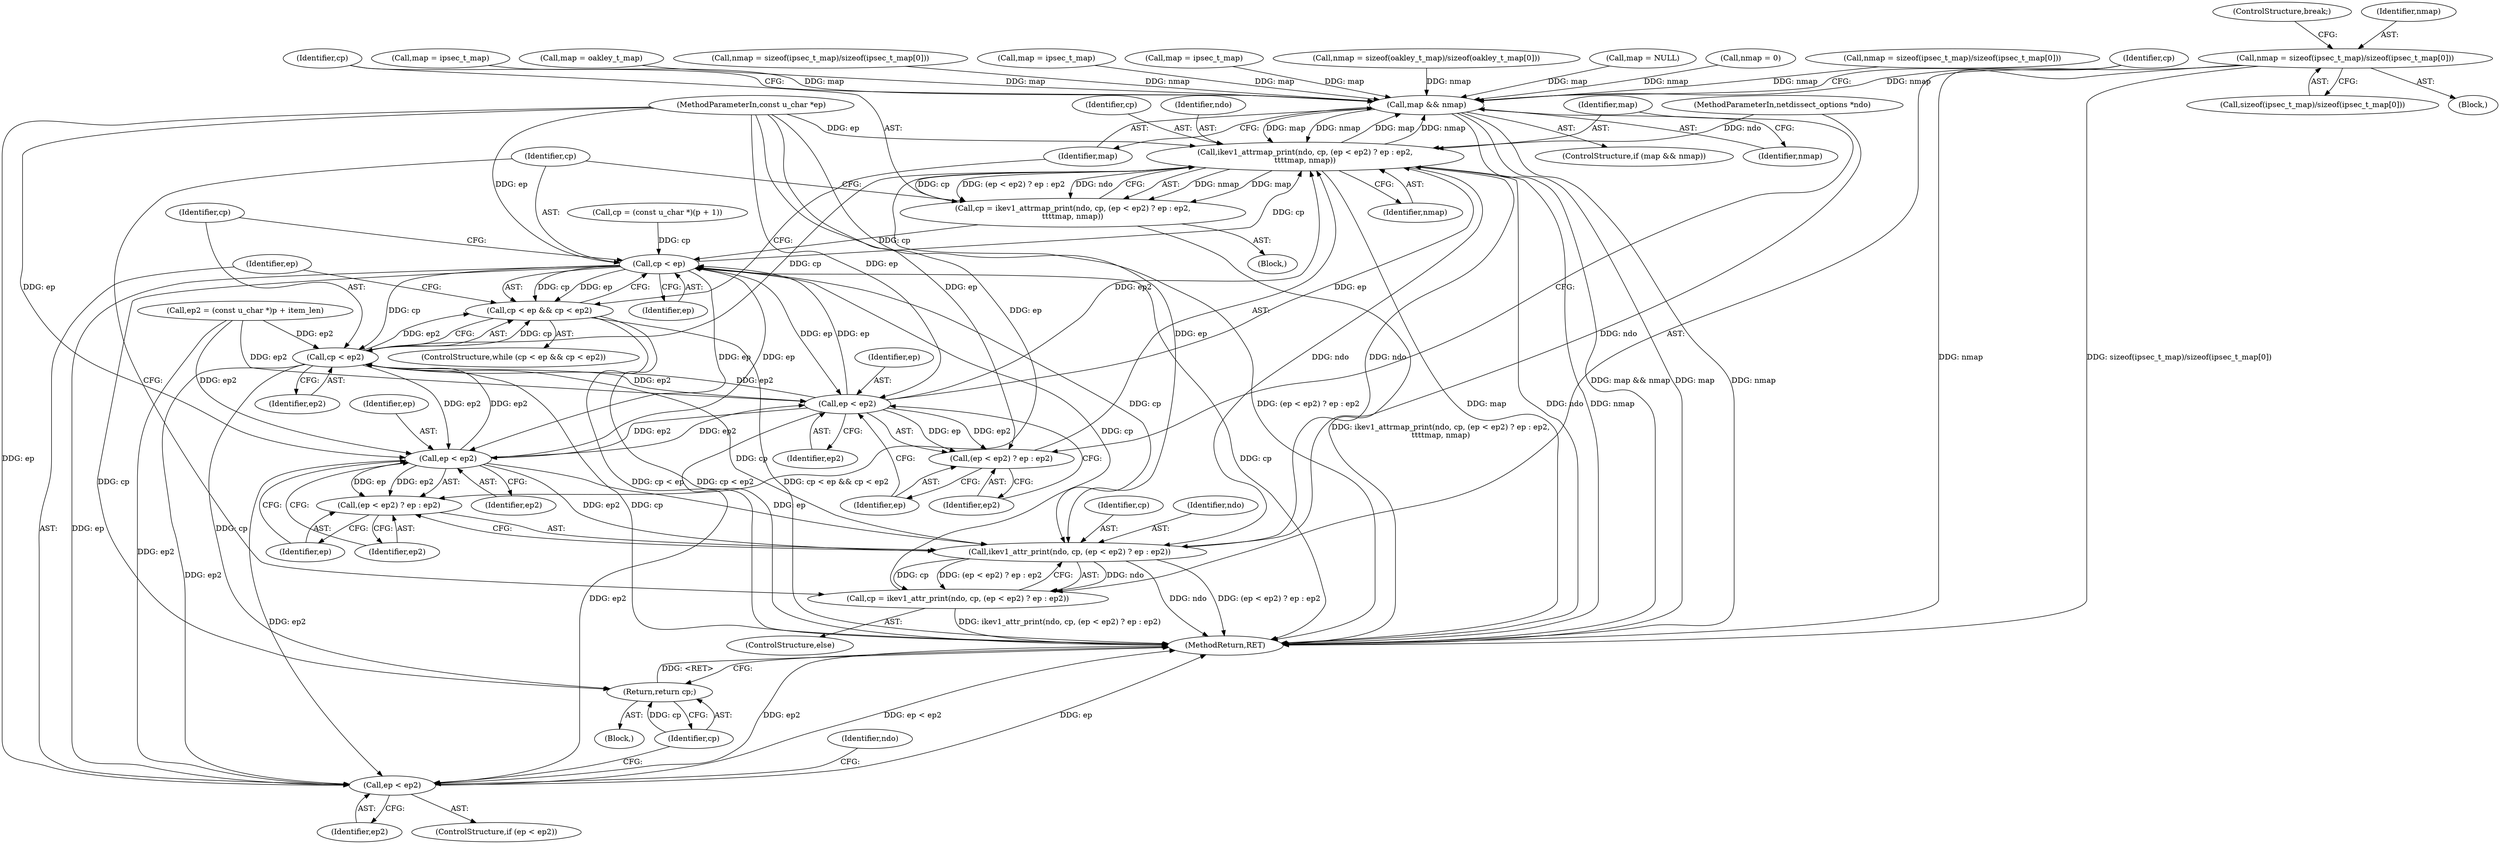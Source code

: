 digraph "1_tcpdump_e0a5a02b0fc1900a69d6c37ed0aab36fb8494e6d_2@API" {
"1000216" [label="(Call,nmap = sizeof(ipsec_t_map)/sizeof(ipsec_t_map[0]))"];
"1000286" [label="(Call,map && nmap)"];
"1000292" [label="(Call,ikev1_attrmap_print(ndo, cp, (ep < ep2) ? ep : ep2,\n\t\t\t\tmap, nmap))"];
"1000290" [label="(Call,cp = ikev1_attrmap_print(ndo, cp, (ep < ep2) ? ep : ep2,\n\t\t\t\tmap, nmap))"];
"1000278" [label="(Call,cp < ep)"];
"1000277" [label="(Call,cp < ep && cp < ep2)"];
"1000281" [label="(Call,cp < ep2)"];
"1000296" [label="(Call,ep < ep2)"];
"1000295" [label="(Call,(ep < ep2) ? ep : ep2)"];
"1000310" [label="(Call,ep < ep2)"];
"1000306" [label="(Call,ikev1_attr_print(ndo, cp, (ep < ep2) ? ep : ep2))"];
"1000304" [label="(Call,cp = ikev1_attr_print(ndo, cp, (ep < ep2) ? ep : ep2))"];
"1000309" [label="(Call,(ep < ep2) ? ep : ep2)"];
"1000316" [label="(Call,ep < ep2)"];
"1000323" [label="(Return,return cp;)"];
"1000306" [label="(Call,ikev1_attr_print(ndo, cp, (ep < ep2) ? ep : ep2))"];
"1000283" [label="(Identifier,ep2)"];
"1000301" [label="(Identifier,map)"];
"1000195" [label="(Call,nmap = sizeof(ipsec_t_map)/sizeof(ipsec_t_map[0]))"];
"1000318" [label="(Identifier,ep2)"];
"1000153" [label="(Call,nmap = sizeof(oakley_t_map)/sizeof(oakley_t_map[0]))"];
"1000110" [label="(Block,)"];
"1000230" [label="(Call,map = NULL)"];
"1000277" [label="(Call,cp < ep && cp < ep2)"];
"1000313" [label="(Identifier,ep)"];
"1000216" [label="(Call,nmap = sizeof(ipsec_t_map)/sizeof(ipsec_t_map[0]))"];
"1000225" [label="(ControlStructure,break;)"];
"1000233" [label="(Call,nmap = 0)"];
"1000294" [label="(Identifier,cp)"];
"1000282" [label="(Identifier,cp)"];
"1000276" [label="(ControlStructure,while (cp < ep && cp < ep2))"];
"1000281" [label="(Call,cp < ep2)"];
"1000305" [label="(Identifier,cp)"];
"1000290" [label="(Call,cp = ikev1_attrmap_print(ndo, cp, (ep < ep2) ? ep : ep2,\n\t\t\t\tmap, nmap))"];
"1000296" [label="(Call,ep < ep2)"];
"1000317" [label="(Identifier,ep)"];
"1000292" [label="(Call,ikev1_attrmap_print(ndo, cp, (ep < ep2) ? ep : ep2,\n\t\t\t\tmap, nmap))"];
"1000335" [label="(MethodReturn,RET)"];
"1000218" [label="(Call,sizeof(ipsec_t_map)/sizeof(ipsec_t_map[0]))"];
"1000291" [label="(Identifier,cp)"];
"1000105" [label="(MethodParameterIn,const u_char *ep)"];
"1000299" [label="(Identifier,ep)"];
"1000279" [label="(Identifier,cp)"];
"1000310" [label="(Call,ep < ep2)"];
"1000298" [label="(Identifier,ep2)"];
"1000324" [label="(Identifier,cp)"];
"1000171" [label="(Call,map = ipsec_t_map)"];
"1000314" [label="(Identifier,ep2)"];
"1000303" [label="(ControlStructure,else)"];
"1000308" [label="(Identifier,cp)"];
"1000101" [label="(MethodParameterIn,netdissect_options *ndo)"];
"1000304" [label="(Call,cp = ikev1_attr_print(ndo, cp, (ep < ep2) ? ep : ep2))"];
"1000286" [label="(Call,map && nmap)"];
"1000150" [label="(Call,map = oakley_t_map)"];
"1000323" [label="(Return,return cp;)"];
"1000280" [label="(Identifier,ep)"];
"1000174" [label="(Call,nmap = sizeof(ipsec_t_map)/sizeof(ipsec_t_map[0]))"];
"1000269" [label="(Call,ep2 = (const u_char *)p + item_len)"];
"1000307" [label="(Identifier,ndo)"];
"1000312" [label="(Identifier,ep2)"];
"1000311" [label="(Identifier,ep)"];
"1000262" [label="(Call,cp = (const u_char *)(p + 1))"];
"1000315" [label="(ControlStructure,if (ep < ep2))"];
"1000321" [label="(Identifier,ndo)"];
"1000285" [label="(ControlStructure,if (map && nmap))"];
"1000213" [label="(Call,map = ipsec_t_map)"];
"1000217" [label="(Identifier,nmap)"];
"1000141" [label="(Block,)"];
"1000302" [label="(Identifier,nmap)"];
"1000297" [label="(Identifier,ep)"];
"1000316" [label="(Call,ep < ep2)"];
"1000300" [label="(Identifier,ep2)"];
"1000287" [label="(Identifier,map)"];
"1000293" [label="(Identifier,ndo)"];
"1000295" [label="(Call,(ep < ep2) ? ep : ep2)"];
"1000309" [label="(Call,(ep < ep2) ? ep : ep2)"];
"1000192" [label="(Call,map = ipsec_t_map)"];
"1000278" [label="(Call,cp < ep)"];
"1000288" [label="(Identifier,nmap)"];
"1000289" [label="(Block,)"];
"1000216" -> "1000141"  [label="AST: "];
"1000216" -> "1000218"  [label="CFG: "];
"1000217" -> "1000216"  [label="AST: "];
"1000218" -> "1000216"  [label="AST: "];
"1000225" -> "1000216"  [label="CFG: "];
"1000216" -> "1000335"  [label="DDG: nmap"];
"1000216" -> "1000335"  [label="DDG: sizeof(ipsec_t_map)/sizeof(ipsec_t_map[0])"];
"1000216" -> "1000286"  [label="DDG: nmap"];
"1000286" -> "1000285"  [label="AST: "];
"1000286" -> "1000287"  [label="CFG: "];
"1000286" -> "1000288"  [label="CFG: "];
"1000287" -> "1000286"  [label="AST: "];
"1000288" -> "1000286"  [label="AST: "];
"1000291" -> "1000286"  [label="CFG: "];
"1000305" -> "1000286"  [label="CFG: "];
"1000286" -> "1000335"  [label="DDG: map && nmap"];
"1000286" -> "1000335"  [label="DDG: map"];
"1000286" -> "1000335"  [label="DDG: nmap"];
"1000171" -> "1000286"  [label="DDG: map"];
"1000150" -> "1000286"  [label="DDG: map"];
"1000213" -> "1000286"  [label="DDG: map"];
"1000292" -> "1000286"  [label="DDG: map"];
"1000292" -> "1000286"  [label="DDG: nmap"];
"1000230" -> "1000286"  [label="DDG: map"];
"1000192" -> "1000286"  [label="DDG: map"];
"1000153" -> "1000286"  [label="DDG: nmap"];
"1000195" -> "1000286"  [label="DDG: nmap"];
"1000174" -> "1000286"  [label="DDG: nmap"];
"1000233" -> "1000286"  [label="DDG: nmap"];
"1000286" -> "1000292"  [label="DDG: map"];
"1000286" -> "1000292"  [label="DDG: nmap"];
"1000292" -> "1000290"  [label="AST: "];
"1000292" -> "1000302"  [label="CFG: "];
"1000293" -> "1000292"  [label="AST: "];
"1000294" -> "1000292"  [label="AST: "];
"1000295" -> "1000292"  [label="AST: "];
"1000301" -> "1000292"  [label="AST: "];
"1000302" -> "1000292"  [label="AST: "];
"1000290" -> "1000292"  [label="CFG: "];
"1000292" -> "1000335"  [label="DDG: map"];
"1000292" -> "1000335"  [label="DDG: ndo"];
"1000292" -> "1000335"  [label="DDG: nmap"];
"1000292" -> "1000335"  [label="DDG: (ep < ep2) ? ep : ep2"];
"1000292" -> "1000290"  [label="DDG: nmap"];
"1000292" -> "1000290"  [label="DDG: map"];
"1000292" -> "1000290"  [label="DDG: cp"];
"1000292" -> "1000290"  [label="DDG: (ep < ep2) ? ep : ep2"];
"1000292" -> "1000290"  [label="DDG: ndo"];
"1000306" -> "1000292"  [label="DDG: ndo"];
"1000101" -> "1000292"  [label="DDG: ndo"];
"1000281" -> "1000292"  [label="DDG: cp"];
"1000278" -> "1000292"  [label="DDG: cp"];
"1000296" -> "1000292"  [label="DDG: ep"];
"1000296" -> "1000292"  [label="DDG: ep2"];
"1000105" -> "1000292"  [label="DDG: ep"];
"1000292" -> "1000306"  [label="DDG: ndo"];
"1000290" -> "1000289"  [label="AST: "];
"1000291" -> "1000290"  [label="AST: "];
"1000279" -> "1000290"  [label="CFG: "];
"1000290" -> "1000335"  [label="DDG: ikev1_attrmap_print(ndo, cp, (ep < ep2) ? ep : ep2,\n\t\t\t\tmap, nmap)"];
"1000290" -> "1000278"  [label="DDG: cp"];
"1000278" -> "1000277"  [label="AST: "];
"1000278" -> "1000280"  [label="CFG: "];
"1000279" -> "1000278"  [label="AST: "];
"1000280" -> "1000278"  [label="AST: "];
"1000282" -> "1000278"  [label="CFG: "];
"1000277" -> "1000278"  [label="CFG: "];
"1000278" -> "1000335"  [label="DDG: cp"];
"1000278" -> "1000277"  [label="DDG: cp"];
"1000278" -> "1000277"  [label="DDG: ep"];
"1000304" -> "1000278"  [label="DDG: cp"];
"1000262" -> "1000278"  [label="DDG: cp"];
"1000105" -> "1000278"  [label="DDG: ep"];
"1000310" -> "1000278"  [label="DDG: ep"];
"1000296" -> "1000278"  [label="DDG: ep"];
"1000278" -> "1000281"  [label="DDG: cp"];
"1000278" -> "1000296"  [label="DDG: ep"];
"1000278" -> "1000306"  [label="DDG: cp"];
"1000278" -> "1000310"  [label="DDG: ep"];
"1000278" -> "1000316"  [label="DDG: ep"];
"1000278" -> "1000323"  [label="DDG: cp"];
"1000277" -> "1000276"  [label="AST: "];
"1000277" -> "1000281"  [label="CFG: "];
"1000281" -> "1000277"  [label="AST: "];
"1000287" -> "1000277"  [label="CFG: "];
"1000317" -> "1000277"  [label="CFG: "];
"1000277" -> "1000335"  [label="DDG: cp < ep"];
"1000277" -> "1000335"  [label="DDG: cp < ep2"];
"1000277" -> "1000335"  [label="DDG: cp < ep && cp < ep2"];
"1000281" -> "1000277"  [label="DDG: cp"];
"1000281" -> "1000277"  [label="DDG: ep2"];
"1000281" -> "1000283"  [label="CFG: "];
"1000282" -> "1000281"  [label="AST: "];
"1000283" -> "1000281"  [label="AST: "];
"1000281" -> "1000335"  [label="DDG: cp"];
"1000269" -> "1000281"  [label="DDG: ep2"];
"1000296" -> "1000281"  [label="DDG: ep2"];
"1000310" -> "1000281"  [label="DDG: ep2"];
"1000281" -> "1000296"  [label="DDG: ep2"];
"1000281" -> "1000306"  [label="DDG: cp"];
"1000281" -> "1000310"  [label="DDG: ep2"];
"1000281" -> "1000316"  [label="DDG: ep2"];
"1000281" -> "1000323"  [label="DDG: cp"];
"1000296" -> "1000295"  [label="AST: "];
"1000296" -> "1000298"  [label="CFG: "];
"1000297" -> "1000296"  [label="AST: "];
"1000298" -> "1000296"  [label="AST: "];
"1000299" -> "1000296"  [label="CFG: "];
"1000300" -> "1000296"  [label="CFG: "];
"1000105" -> "1000296"  [label="DDG: ep"];
"1000269" -> "1000296"  [label="DDG: ep2"];
"1000310" -> "1000296"  [label="DDG: ep2"];
"1000296" -> "1000295"  [label="DDG: ep"];
"1000296" -> "1000295"  [label="DDG: ep2"];
"1000296" -> "1000310"  [label="DDG: ep2"];
"1000296" -> "1000316"  [label="DDG: ep2"];
"1000295" -> "1000299"  [label="CFG: "];
"1000295" -> "1000300"  [label="CFG: "];
"1000299" -> "1000295"  [label="AST: "];
"1000300" -> "1000295"  [label="AST: "];
"1000301" -> "1000295"  [label="CFG: "];
"1000105" -> "1000295"  [label="DDG: ep"];
"1000310" -> "1000309"  [label="AST: "];
"1000310" -> "1000312"  [label="CFG: "];
"1000311" -> "1000310"  [label="AST: "];
"1000312" -> "1000310"  [label="AST: "];
"1000313" -> "1000310"  [label="CFG: "];
"1000314" -> "1000310"  [label="CFG: "];
"1000310" -> "1000306"  [label="DDG: ep"];
"1000310" -> "1000306"  [label="DDG: ep2"];
"1000105" -> "1000310"  [label="DDG: ep"];
"1000269" -> "1000310"  [label="DDG: ep2"];
"1000310" -> "1000309"  [label="DDG: ep"];
"1000310" -> "1000309"  [label="DDG: ep2"];
"1000310" -> "1000316"  [label="DDG: ep2"];
"1000306" -> "1000304"  [label="AST: "];
"1000306" -> "1000309"  [label="CFG: "];
"1000307" -> "1000306"  [label="AST: "];
"1000308" -> "1000306"  [label="AST: "];
"1000309" -> "1000306"  [label="AST: "];
"1000304" -> "1000306"  [label="CFG: "];
"1000306" -> "1000335"  [label="DDG: (ep < ep2) ? ep : ep2"];
"1000306" -> "1000335"  [label="DDG: ndo"];
"1000306" -> "1000304"  [label="DDG: ndo"];
"1000306" -> "1000304"  [label="DDG: cp"];
"1000306" -> "1000304"  [label="DDG: (ep < ep2) ? ep : ep2"];
"1000101" -> "1000306"  [label="DDG: ndo"];
"1000105" -> "1000306"  [label="DDG: ep"];
"1000304" -> "1000303"  [label="AST: "];
"1000305" -> "1000304"  [label="AST: "];
"1000279" -> "1000304"  [label="CFG: "];
"1000304" -> "1000335"  [label="DDG: ikev1_attr_print(ndo, cp, (ep < ep2) ? ep : ep2)"];
"1000309" -> "1000313"  [label="CFG: "];
"1000309" -> "1000314"  [label="CFG: "];
"1000313" -> "1000309"  [label="AST: "];
"1000314" -> "1000309"  [label="AST: "];
"1000105" -> "1000309"  [label="DDG: ep"];
"1000316" -> "1000315"  [label="AST: "];
"1000316" -> "1000318"  [label="CFG: "];
"1000317" -> "1000316"  [label="AST: "];
"1000318" -> "1000316"  [label="AST: "];
"1000321" -> "1000316"  [label="CFG: "];
"1000324" -> "1000316"  [label="CFG: "];
"1000316" -> "1000335"  [label="DDG: ep2"];
"1000316" -> "1000335"  [label="DDG: ep < ep2"];
"1000316" -> "1000335"  [label="DDG: ep"];
"1000105" -> "1000316"  [label="DDG: ep"];
"1000269" -> "1000316"  [label="DDG: ep2"];
"1000323" -> "1000110"  [label="AST: "];
"1000323" -> "1000324"  [label="CFG: "];
"1000324" -> "1000323"  [label="AST: "];
"1000335" -> "1000323"  [label="CFG: "];
"1000323" -> "1000335"  [label="DDG: <RET>"];
"1000324" -> "1000323"  [label="DDG: cp"];
}
